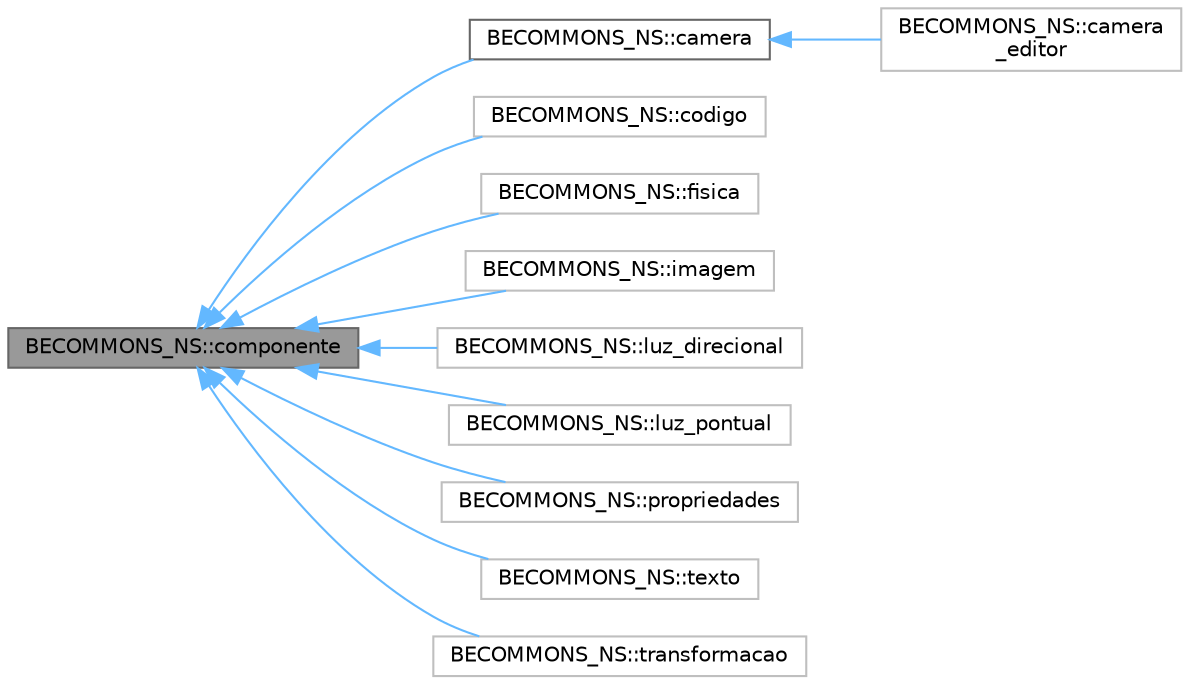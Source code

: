 digraph "BECOMMONS_NS::componente"
{
 // LATEX_PDF_SIZE
  bgcolor="transparent";
  edge [fontname=Helvetica,fontsize=10,labelfontname=Helvetica,labelfontsize=10];
  node [fontname=Helvetica,fontsize=10,shape=box,height=0.2,width=0.4];
  rankdir="LR";
  Node1 [id="Node000001",label="BECOMMONS_NS::componente",height=0.2,width=0.4,color="gray40", fillcolor="grey60", style="filled", fontcolor="black",tooltip="base para as funcionalidades da engine"];
  Node1 -> Node2 [id="edge1_Node000001_Node000002",dir="back",color="steelblue1",style="solid",tooltip=" "];
  Node2 [id="Node000002",label="BECOMMONS_NS::camera",height=0.2,width=0.4,color="gray40", fillcolor="white", style="filled",URL="$db/dc5/structBECOMMONS__NS_1_1camera.html",tooltip="componente que facilita a manipuacao da matriz de visualizacao e projeco"];
  Node2 -> Node3 [id="edge2_Node000002_Node000003",dir="back",color="steelblue1",style="solid",tooltip=" "];
  Node3 [id="Node000003",label="BECOMMONS_NS::camera\l_editor",height=0.2,width=0.4,color="grey75", fillcolor="white", style="filled",URL="$dc/dd0/structBECOMMONS__NS_1_1camera__editor.html",tooltip=" "];
  Node1 -> Node4 [id="edge3_Node000001_Node000004",dir="back",color="steelblue1",style="solid",tooltip=" "];
  Node4 [id="Node000004",label="BECOMMONS_NS::codigo",height=0.2,width=0.4,color="grey75", fillcolor="white", style="filled",URL="$d8/d1f/structBECOMMONS__NS_1_1codigo.html",tooltip=" "];
  Node1 -> Node5 [id="edge4_Node000001_Node000005",dir="back",color="steelblue1",style="solid",tooltip=" "];
  Node5 [id="Node000005",label="BECOMMONS_NS::fisica",height=0.2,width=0.4,color="grey75", fillcolor="white", style="filled",URL="$d1/d0b/structBECOMMONS__NS_1_1fisica.html",tooltip=" "];
  Node1 -> Node6 [id="edge5_Node000001_Node000006",dir="back",color="steelblue1",style="solid",tooltip=" "];
  Node6 [id="Node000006",label="BECOMMONS_NS::imagem",height=0.2,width=0.4,color="grey75", fillcolor="white", style="filled",URL="$dc/d0e/structBECOMMONS__NS_1_1imagem.html",tooltip=" "];
  Node1 -> Node7 [id="edge6_Node000001_Node000007",dir="back",color="steelblue1",style="solid",tooltip=" "];
  Node7 [id="Node000007",label="BECOMMONS_NS::luz_direcional",height=0.2,width=0.4,color="grey75", fillcolor="white", style="filled",URL="$df/dd0/structBECOMMONS__NS_1_1luz__direcional.html",tooltip=" "];
  Node1 -> Node8 [id="edge7_Node000001_Node000008",dir="back",color="steelblue1",style="solid",tooltip=" "];
  Node8 [id="Node000008",label="BECOMMONS_NS::luz_pontual",height=0.2,width=0.4,color="grey75", fillcolor="white", style="filled",URL="$de/d21/structBECOMMONS__NS_1_1luz__pontual.html",tooltip=" "];
  Node1 -> Node9 [id="edge8_Node000001_Node000009",dir="back",color="steelblue1",style="solid",tooltip=" "];
  Node9 [id="Node000009",label="BECOMMONS_NS::propriedades",height=0.2,width=0.4,color="grey75", fillcolor="white", style="filled",URL="$de/d62/structBECOMMONS__NS_1_1propriedades.html",tooltip=" "];
  Node1 -> Node10 [id="edge9_Node000001_Node000010",dir="back",color="steelblue1",style="solid",tooltip=" "];
  Node10 [id="Node000010",label="BECOMMONS_NS::texto",height=0.2,width=0.4,color="grey75", fillcolor="white", style="filled",URL="$d7/d3b/structBECOMMONS__NS_1_1texto.html",tooltip=" "];
  Node1 -> Node11 [id="edge10_Node000001_Node000011",dir="back",color="steelblue1",style="solid",tooltip=" "];
  Node11 [id="Node000011",label="BECOMMONS_NS::transformacao",height=0.2,width=0.4,color="grey75", fillcolor="white", style="filled",URL="$de/dbc/classBECOMMONS__NS_1_1transformacao.html",tooltip=" "];
}
